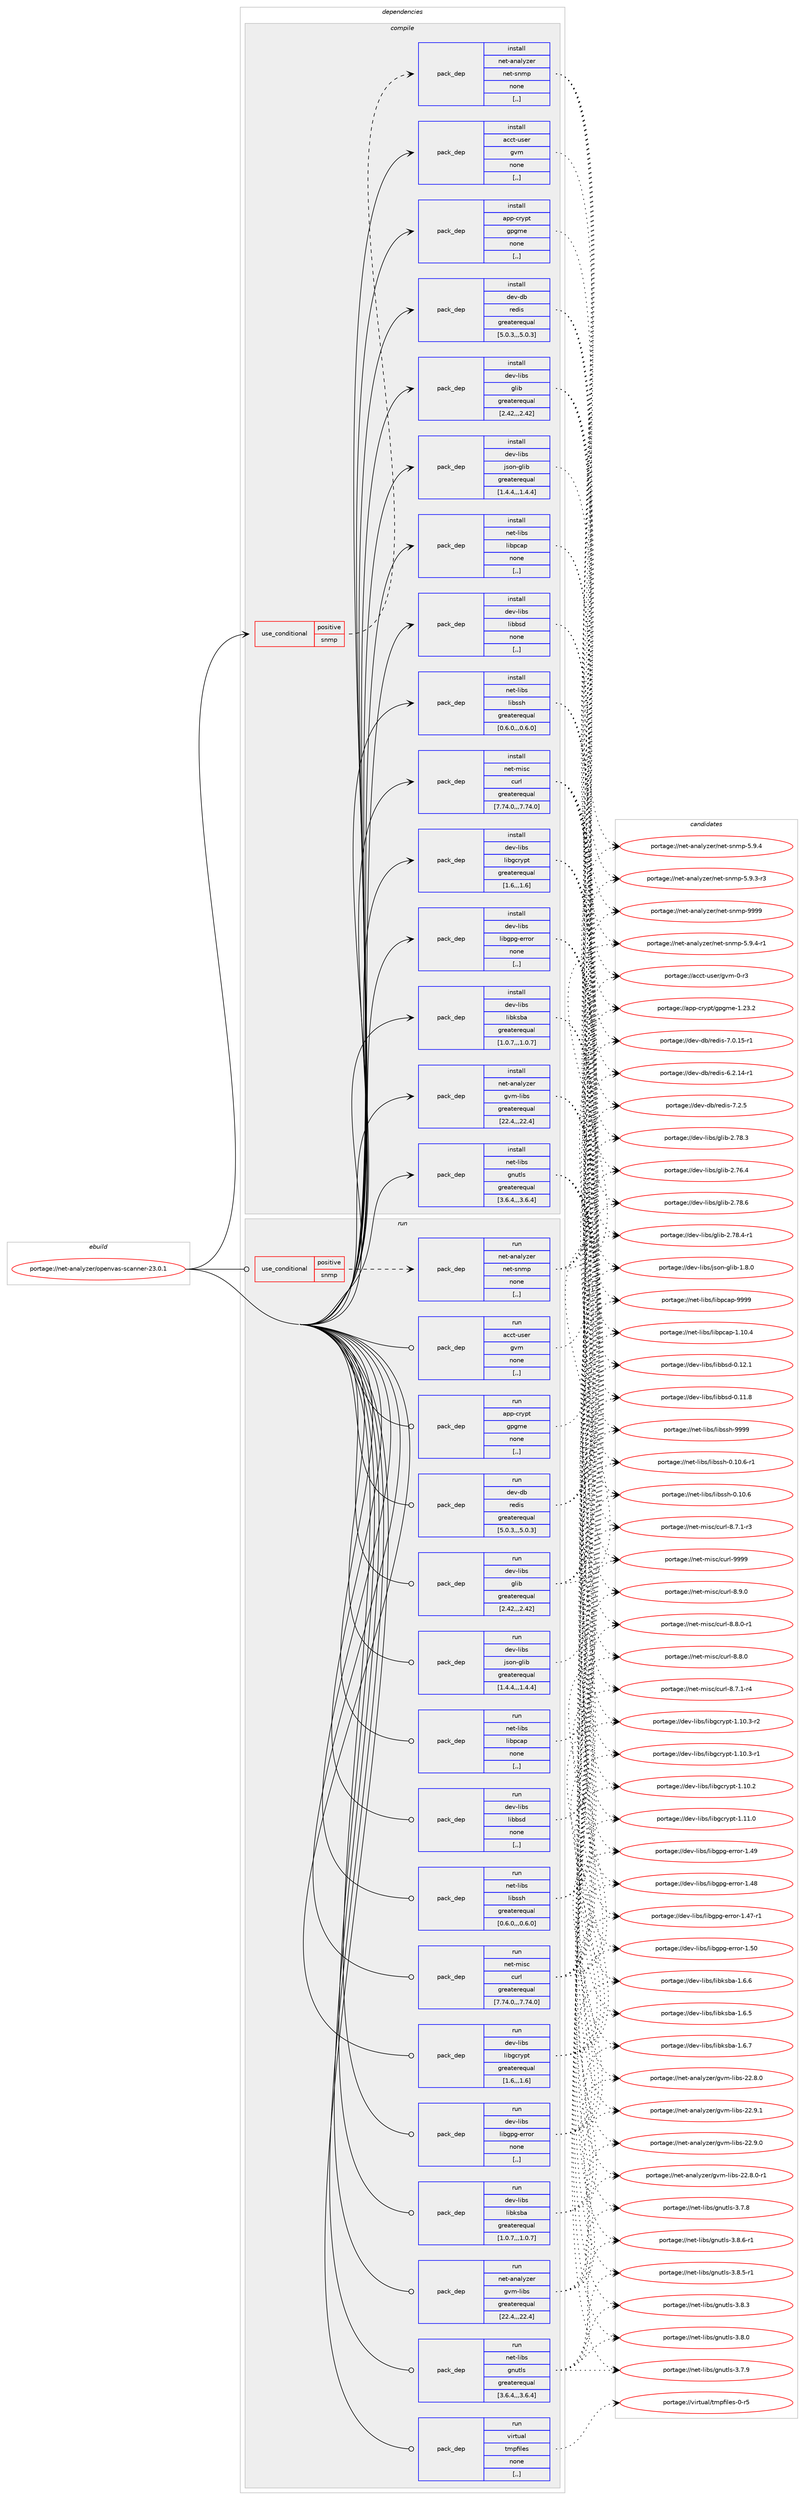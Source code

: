 digraph prolog {

# *************
# Graph options
# *************

newrank=true;
concentrate=true;
compound=true;
graph [rankdir=LR,fontname=Helvetica,fontsize=10,ranksep=1.5];#, ranksep=2.5, nodesep=0.2];
edge  [arrowhead=vee];
node  [fontname=Helvetica,fontsize=10];

# **********
# The ebuild
# **********

subgraph cluster_leftcol {
color=gray;
label=<<i>ebuild</i>>;
id [label="portage://net-analyzer/openvas-scanner-23.0.1", color=red, width=4, href="../net-analyzer/openvas-scanner-23.0.1.svg"];
}

# ****************
# The dependencies
# ****************

subgraph cluster_midcol {
color=gray;
label=<<i>dependencies</i>>;
subgraph cluster_compile {
fillcolor="#eeeeee";
style=filled;
label=<<i>compile</i>>;
subgraph cond87737 {
dependency340417 [label=<<TABLE BORDER="0" CELLBORDER="1" CELLSPACING="0" CELLPADDING="4"><TR><TD ROWSPAN="3" CELLPADDING="10">use_conditional</TD></TR><TR><TD>positive</TD></TR><TR><TD>snmp</TD></TR></TABLE>>, shape=none, color=red];
subgraph pack250091 {
dependency340418 [label=<<TABLE BORDER="0" CELLBORDER="1" CELLSPACING="0" CELLPADDING="4" WIDTH="220"><TR><TD ROWSPAN="6" CELLPADDING="30">pack_dep</TD></TR><TR><TD WIDTH="110">install</TD></TR><TR><TD>net-analyzer</TD></TR><TR><TD>net-snmp</TD></TR><TR><TD>none</TD></TR><TR><TD>[,,]</TD></TR></TABLE>>, shape=none, color=blue];
}
dependency340417:e -> dependency340418:w [weight=20,style="dashed",arrowhead="vee"];
}
id:e -> dependency340417:w [weight=20,style="solid",arrowhead="vee"];
subgraph pack250092 {
dependency340419 [label=<<TABLE BORDER="0" CELLBORDER="1" CELLSPACING="0" CELLPADDING="4" WIDTH="220"><TR><TD ROWSPAN="6" CELLPADDING="30">pack_dep</TD></TR><TR><TD WIDTH="110">install</TD></TR><TR><TD>acct-user</TD></TR><TR><TD>gvm</TD></TR><TR><TD>none</TD></TR><TR><TD>[,,]</TD></TR></TABLE>>, shape=none, color=blue];
}
id:e -> dependency340419:w [weight=20,style="solid",arrowhead="vee"];
subgraph pack250093 {
dependency340420 [label=<<TABLE BORDER="0" CELLBORDER="1" CELLSPACING="0" CELLPADDING="4" WIDTH="220"><TR><TD ROWSPAN="6" CELLPADDING="30">pack_dep</TD></TR><TR><TD WIDTH="110">install</TD></TR><TR><TD>app-crypt</TD></TR><TR><TD>gpgme</TD></TR><TR><TD>none</TD></TR><TR><TD>[,,]</TD></TR></TABLE>>, shape=none, color=blue];
}
id:e -> dependency340420:w [weight=20,style="solid",arrowhead="vee"];
subgraph pack250094 {
dependency340421 [label=<<TABLE BORDER="0" CELLBORDER="1" CELLSPACING="0" CELLPADDING="4" WIDTH="220"><TR><TD ROWSPAN="6" CELLPADDING="30">pack_dep</TD></TR><TR><TD WIDTH="110">install</TD></TR><TR><TD>dev-db</TD></TR><TR><TD>redis</TD></TR><TR><TD>greaterequal</TD></TR><TR><TD>[5.0.3,,,5.0.3]</TD></TR></TABLE>>, shape=none, color=blue];
}
id:e -> dependency340421:w [weight=20,style="solid",arrowhead="vee"];
subgraph pack250095 {
dependency340422 [label=<<TABLE BORDER="0" CELLBORDER="1" CELLSPACING="0" CELLPADDING="4" WIDTH="220"><TR><TD ROWSPAN="6" CELLPADDING="30">pack_dep</TD></TR><TR><TD WIDTH="110">install</TD></TR><TR><TD>dev-libs</TD></TR><TR><TD>glib</TD></TR><TR><TD>greaterequal</TD></TR><TR><TD>[2.42,,,2.42]</TD></TR></TABLE>>, shape=none, color=blue];
}
id:e -> dependency340422:w [weight=20,style="solid",arrowhead="vee"];
subgraph pack250096 {
dependency340423 [label=<<TABLE BORDER="0" CELLBORDER="1" CELLSPACING="0" CELLPADDING="4" WIDTH="220"><TR><TD ROWSPAN="6" CELLPADDING="30">pack_dep</TD></TR><TR><TD WIDTH="110">install</TD></TR><TR><TD>dev-libs</TD></TR><TR><TD>json-glib</TD></TR><TR><TD>greaterequal</TD></TR><TR><TD>[1.4.4,,,1.4.4]</TD></TR></TABLE>>, shape=none, color=blue];
}
id:e -> dependency340423:w [weight=20,style="solid",arrowhead="vee"];
subgraph pack250097 {
dependency340424 [label=<<TABLE BORDER="0" CELLBORDER="1" CELLSPACING="0" CELLPADDING="4" WIDTH="220"><TR><TD ROWSPAN="6" CELLPADDING="30">pack_dep</TD></TR><TR><TD WIDTH="110">install</TD></TR><TR><TD>dev-libs</TD></TR><TR><TD>libbsd</TD></TR><TR><TD>none</TD></TR><TR><TD>[,,]</TD></TR></TABLE>>, shape=none, color=blue];
}
id:e -> dependency340424:w [weight=20,style="solid",arrowhead="vee"];
subgraph pack250098 {
dependency340425 [label=<<TABLE BORDER="0" CELLBORDER="1" CELLSPACING="0" CELLPADDING="4" WIDTH="220"><TR><TD ROWSPAN="6" CELLPADDING="30">pack_dep</TD></TR><TR><TD WIDTH="110">install</TD></TR><TR><TD>dev-libs</TD></TR><TR><TD>libgcrypt</TD></TR><TR><TD>greaterequal</TD></TR><TR><TD>[1.6,,,1.6]</TD></TR></TABLE>>, shape=none, color=blue];
}
id:e -> dependency340425:w [weight=20,style="solid",arrowhead="vee"];
subgraph pack250099 {
dependency340426 [label=<<TABLE BORDER="0" CELLBORDER="1" CELLSPACING="0" CELLPADDING="4" WIDTH="220"><TR><TD ROWSPAN="6" CELLPADDING="30">pack_dep</TD></TR><TR><TD WIDTH="110">install</TD></TR><TR><TD>dev-libs</TD></TR><TR><TD>libgpg-error</TD></TR><TR><TD>none</TD></TR><TR><TD>[,,]</TD></TR></TABLE>>, shape=none, color=blue];
}
id:e -> dependency340426:w [weight=20,style="solid",arrowhead="vee"];
subgraph pack250100 {
dependency340427 [label=<<TABLE BORDER="0" CELLBORDER="1" CELLSPACING="0" CELLPADDING="4" WIDTH="220"><TR><TD ROWSPAN="6" CELLPADDING="30">pack_dep</TD></TR><TR><TD WIDTH="110">install</TD></TR><TR><TD>dev-libs</TD></TR><TR><TD>libksba</TD></TR><TR><TD>greaterequal</TD></TR><TR><TD>[1.0.7,,,1.0.7]</TD></TR></TABLE>>, shape=none, color=blue];
}
id:e -> dependency340427:w [weight=20,style="solid",arrowhead="vee"];
subgraph pack250101 {
dependency340428 [label=<<TABLE BORDER="0" CELLBORDER="1" CELLSPACING="0" CELLPADDING="4" WIDTH="220"><TR><TD ROWSPAN="6" CELLPADDING="30">pack_dep</TD></TR><TR><TD WIDTH="110">install</TD></TR><TR><TD>net-analyzer</TD></TR><TR><TD>gvm-libs</TD></TR><TR><TD>greaterequal</TD></TR><TR><TD>[22.4,,,22.4]</TD></TR></TABLE>>, shape=none, color=blue];
}
id:e -> dependency340428:w [weight=20,style="solid",arrowhead="vee"];
subgraph pack250102 {
dependency340429 [label=<<TABLE BORDER="0" CELLBORDER="1" CELLSPACING="0" CELLPADDING="4" WIDTH="220"><TR><TD ROWSPAN="6" CELLPADDING="30">pack_dep</TD></TR><TR><TD WIDTH="110">install</TD></TR><TR><TD>net-libs</TD></TR><TR><TD>gnutls</TD></TR><TR><TD>greaterequal</TD></TR><TR><TD>[3.6.4,,,3.6.4]</TD></TR></TABLE>>, shape=none, color=blue];
}
id:e -> dependency340429:w [weight=20,style="solid",arrowhead="vee"];
subgraph pack250103 {
dependency340430 [label=<<TABLE BORDER="0" CELLBORDER="1" CELLSPACING="0" CELLPADDING="4" WIDTH="220"><TR><TD ROWSPAN="6" CELLPADDING="30">pack_dep</TD></TR><TR><TD WIDTH="110">install</TD></TR><TR><TD>net-libs</TD></TR><TR><TD>libpcap</TD></TR><TR><TD>none</TD></TR><TR><TD>[,,]</TD></TR></TABLE>>, shape=none, color=blue];
}
id:e -> dependency340430:w [weight=20,style="solid",arrowhead="vee"];
subgraph pack250104 {
dependency340431 [label=<<TABLE BORDER="0" CELLBORDER="1" CELLSPACING="0" CELLPADDING="4" WIDTH="220"><TR><TD ROWSPAN="6" CELLPADDING="30">pack_dep</TD></TR><TR><TD WIDTH="110">install</TD></TR><TR><TD>net-libs</TD></TR><TR><TD>libssh</TD></TR><TR><TD>greaterequal</TD></TR><TR><TD>[0.6.0,,,0.6.0]</TD></TR></TABLE>>, shape=none, color=blue];
}
id:e -> dependency340431:w [weight=20,style="solid",arrowhead="vee"];
subgraph pack250105 {
dependency340432 [label=<<TABLE BORDER="0" CELLBORDER="1" CELLSPACING="0" CELLPADDING="4" WIDTH="220"><TR><TD ROWSPAN="6" CELLPADDING="30">pack_dep</TD></TR><TR><TD WIDTH="110">install</TD></TR><TR><TD>net-misc</TD></TR><TR><TD>curl</TD></TR><TR><TD>greaterequal</TD></TR><TR><TD>[7.74.0,,,7.74.0]</TD></TR></TABLE>>, shape=none, color=blue];
}
id:e -> dependency340432:w [weight=20,style="solid",arrowhead="vee"];
}
subgraph cluster_compileandrun {
fillcolor="#eeeeee";
style=filled;
label=<<i>compile and run</i>>;
}
subgraph cluster_run {
fillcolor="#eeeeee";
style=filled;
label=<<i>run</i>>;
subgraph cond87738 {
dependency340433 [label=<<TABLE BORDER="0" CELLBORDER="1" CELLSPACING="0" CELLPADDING="4"><TR><TD ROWSPAN="3" CELLPADDING="10">use_conditional</TD></TR><TR><TD>positive</TD></TR><TR><TD>snmp</TD></TR></TABLE>>, shape=none, color=red];
subgraph pack250106 {
dependency340434 [label=<<TABLE BORDER="0" CELLBORDER="1" CELLSPACING="0" CELLPADDING="4" WIDTH="220"><TR><TD ROWSPAN="6" CELLPADDING="30">pack_dep</TD></TR><TR><TD WIDTH="110">run</TD></TR><TR><TD>net-analyzer</TD></TR><TR><TD>net-snmp</TD></TR><TR><TD>none</TD></TR><TR><TD>[,,]</TD></TR></TABLE>>, shape=none, color=blue];
}
dependency340433:e -> dependency340434:w [weight=20,style="dashed",arrowhead="vee"];
}
id:e -> dependency340433:w [weight=20,style="solid",arrowhead="odot"];
subgraph pack250107 {
dependency340435 [label=<<TABLE BORDER="0" CELLBORDER="1" CELLSPACING="0" CELLPADDING="4" WIDTH="220"><TR><TD ROWSPAN="6" CELLPADDING="30">pack_dep</TD></TR><TR><TD WIDTH="110">run</TD></TR><TR><TD>acct-user</TD></TR><TR><TD>gvm</TD></TR><TR><TD>none</TD></TR><TR><TD>[,,]</TD></TR></TABLE>>, shape=none, color=blue];
}
id:e -> dependency340435:w [weight=20,style="solid",arrowhead="odot"];
subgraph pack250108 {
dependency340436 [label=<<TABLE BORDER="0" CELLBORDER="1" CELLSPACING="0" CELLPADDING="4" WIDTH="220"><TR><TD ROWSPAN="6" CELLPADDING="30">pack_dep</TD></TR><TR><TD WIDTH="110">run</TD></TR><TR><TD>app-crypt</TD></TR><TR><TD>gpgme</TD></TR><TR><TD>none</TD></TR><TR><TD>[,,]</TD></TR></TABLE>>, shape=none, color=blue];
}
id:e -> dependency340436:w [weight=20,style="solid",arrowhead="odot"];
subgraph pack250109 {
dependency340437 [label=<<TABLE BORDER="0" CELLBORDER="1" CELLSPACING="0" CELLPADDING="4" WIDTH="220"><TR><TD ROWSPAN="6" CELLPADDING="30">pack_dep</TD></TR><TR><TD WIDTH="110">run</TD></TR><TR><TD>dev-db</TD></TR><TR><TD>redis</TD></TR><TR><TD>greaterequal</TD></TR><TR><TD>[5.0.3,,,5.0.3]</TD></TR></TABLE>>, shape=none, color=blue];
}
id:e -> dependency340437:w [weight=20,style="solid",arrowhead="odot"];
subgraph pack250110 {
dependency340438 [label=<<TABLE BORDER="0" CELLBORDER="1" CELLSPACING="0" CELLPADDING="4" WIDTH="220"><TR><TD ROWSPAN="6" CELLPADDING="30">pack_dep</TD></TR><TR><TD WIDTH="110">run</TD></TR><TR><TD>dev-libs</TD></TR><TR><TD>glib</TD></TR><TR><TD>greaterequal</TD></TR><TR><TD>[2.42,,,2.42]</TD></TR></TABLE>>, shape=none, color=blue];
}
id:e -> dependency340438:w [weight=20,style="solid",arrowhead="odot"];
subgraph pack250111 {
dependency340439 [label=<<TABLE BORDER="0" CELLBORDER="1" CELLSPACING="0" CELLPADDING="4" WIDTH="220"><TR><TD ROWSPAN="6" CELLPADDING="30">pack_dep</TD></TR><TR><TD WIDTH="110">run</TD></TR><TR><TD>dev-libs</TD></TR><TR><TD>json-glib</TD></TR><TR><TD>greaterequal</TD></TR><TR><TD>[1.4.4,,,1.4.4]</TD></TR></TABLE>>, shape=none, color=blue];
}
id:e -> dependency340439:w [weight=20,style="solid",arrowhead="odot"];
subgraph pack250112 {
dependency340440 [label=<<TABLE BORDER="0" CELLBORDER="1" CELLSPACING="0" CELLPADDING="4" WIDTH="220"><TR><TD ROWSPAN="6" CELLPADDING="30">pack_dep</TD></TR><TR><TD WIDTH="110">run</TD></TR><TR><TD>dev-libs</TD></TR><TR><TD>libbsd</TD></TR><TR><TD>none</TD></TR><TR><TD>[,,]</TD></TR></TABLE>>, shape=none, color=blue];
}
id:e -> dependency340440:w [weight=20,style="solid",arrowhead="odot"];
subgraph pack250113 {
dependency340441 [label=<<TABLE BORDER="0" CELLBORDER="1" CELLSPACING="0" CELLPADDING="4" WIDTH="220"><TR><TD ROWSPAN="6" CELLPADDING="30">pack_dep</TD></TR><TR><TD WIDTH="110">run</TD></TR><TR><TD>dev-libs</TD></TR><TR><TD>libgcrypt</TD></TR><TR><TD>greaterequal</TD></TR><TR><TD>[1.6,,,1.6]</TD></TR></TABLE>>, shape=none, color=blue];
}
id:e -> dependency340441:w [weight=20,style="solid",arrowhead="odot"];
subgraph pack250114 {
dependency340442 [label=<<TABLE BORDER="0" CELLBORDER="1" CELLSPACING="0" CELLPADDING="4" WIDTH="220"><TR><TD ROWSPAN="6" CELLPADDING="30">pack_dep</TD></TR><TR><TD WIDTH="110">run</TD></TR><TR><TD>dev-libs</TD></TR><TR><TD>libgpg-error</TD></TR><TR><TD>none</TD></TR><TR><TD>[,,]</TD></TR></TABLE>>, shape=none, color=blue];
}
id:e -> dependency340442:w [weight=20,style="solid",arrowhead="odot"];
subgraph pack250115 {
dependency340443 [label=<<TABLE BORDER="0" CELLBORDER="1" CELLSPACING="0" CELLPADDING="4" WIDTH="220"><TR><TD ROWSPAN="6" CELLPADDING="30">pack_dep</TD></TR><TR><TD WIDTH="110">run</TD></TR><TR><TD>dev-libs</TD></TR><TR><TD>libksba</TD></TR><TR><TD>greaterequal</TD></TR><TR><TD>[1.0.7,,,1.0.7]</TD></TR></TABLE>>, shape=none, color=blue];
}
id:e -> dependency340443:w [weight=20,style="solid",arrowhead="odot"];
subgraph pack250116 {
dependency340444 [label=<<TABLE BORDER="0" CELLBORDER="1" CELLSPACING="0" CELLPADDING="4" WIDTH="220"><TR><TD ROWSPAN="6" CELLPADDING="30">pack_dep</TD></TR><TR><TD WIDTH="110">run</TD></TR><TR><TD>net-analyzer</TD></TR><TR><TD>gvm-libs</TD></TR><TR><TD>greaterequal</TD></TR><TR><TD>[22.4,,,22.4]</TD></TR></TABLE>>, shape=none, color=blue];
}
id:e -> dependency340444:w [weight=20,style="solid",arrowhead="odot"];
subgraph pack250117 {
dependency340445 [label=<<TABLE BORDER="0" CELLBORDER="1" CELLSPACING="0" CELLPADDING="4" WIDTH="220"><TR><TD ROWSPAN="6" CELLPADDING="30">pack_dep</TD></TR><TR><TD WIDTH="110">run</TD></TR><TR><TD>net-libs</TD></TR><TR><TD>gnutls</TD></TR><TR><TD>greaterequal</TD></TR><TR><TD>[3.6.4,,,3.6.4]</TD></TR></TABLE>>, shape=none, color=blue];
}
id:e -> dependency340445:w [weight=20,style="solid",arrowhead="odot"];
subgraph pack250118 {
dependency340446 [label=<<TABLE BORDER="0" CELLBORDER="1" CELLSPACING="0" CELLPADDING="4" WIDTH="220"><TR><TD ROWSPAN="6" CELLPADDING="30">pack_dep</TD></TR><TR><TD WIDTH="110">run</TD></TR><TR><TD>net-libs</TD></TR><TR><TD>libpcap</TD></TR><TR><TD>none</TD></TR><TR><TD>[,,]</TD></TR></TABLE>>, shape=none, color=blue];
}
id:e -> dependency340446:w [weight=20,style="solid",arrowhead="odot"];
subgraph pack250119 {
dependency340447 [label=<<TABLE BORDER="0" CELLBORDER="1" CELLSPACING="0" CELLPADDING="4" WIDTH="220"><TR><TD ROWSPAN="6" CELLPADDING="30">pack_dep</TD></TR><TR><TD WIDTH="110">run</TD></TR><TR><TD>net-libs</TD></TR><TR><TD>libssh</TD></TR><TR><TD>greaterequal</TD></TR><TR><TD>[0.6.0,,,0.6.0]</TD></TR></TABLE>>, shape=none, color=blue];
}
id:e -> dependency340447:w [weight=20,style="solid",arrowhead="odot"];
subgraph pack250120 {
dependency340448 [label=<<TABLE BORDER="0" CELLBORDER="1" CELLSPACING="0" CELLPADDING="4" WIDTH="220"><TR><TD ROWSPAN="6" CELLPADDING="30">pack_dep</TD></TR><TR><TD WIDTH="110">run</TD></TR><TR><TD>net-misc</TD></TR><TR><TD>curl</TD></TR><TR><TD>greaterequal</TD></TR><TR><TD>[7.74.0,,,7.74.0]</TD></TR></TABLE>>, shape=none, color=blue];
}
id:e -> dependency340448:w [weight=20,style="solid",arrowhead="odot"];
subgraph pack250121 {
dependency340449 [label=<<TABLE BORDER="0" CELLBORDER="1" CELLSPACING="0" CELLPADDING="4" WIDTH="220"><TR><TD ROWSPAN="6" CELLPADDING="30">pack_dep</TD></TR><TR><TD WIDTH="110">run</TD></TR><TR><TD>virtual</TD></TR><TR><TD>tmpfiles</TD></TR><TR><TD>none</TD></TR><TR><TD>[,,]</TD></TR></TABLE>>, shape=none, color=blue];
}
id:e -> dependency340449:w [weight=20,style="solid",arrowhead="odot"];
}
}

# **************
# The candidates
# **************

subgraph cluster_choices {
rank=same;
color=gray;
label=<<i>candidates</i>>;

subgraph choice250091 {
color=black;
nodesep=1;
choice11010111645971109710812112210111447110101116451151101091124557575757 [label="portage://net-analyzer/net-snmp-9999", color=red, width=4,href="../net-analyzer/net-snmp-9999.svg"];
choice11010111645971109710812112210111447110101116451151101091124553465746524511449 [label="portage://net-analyzer/net-snmp-5.9.4-r1", color=red, width=4,href="../net-analyzer/net-snmp-5.9.4-r1.svg"];
choice1101011164597110971081211221011144711010111645115110109112455346574652 [label="portage://net-analyzer/net-snmp-5.9.4", color=red, width=4,href="../net-analyzer/net-snmp-5.9.4.svg"];
choice11010111645971109710812112210111447110101116451151101091124553465746514511451 [label="portage://net-analyzer/net-snmp-5.9.3-r3", color=red, width=4,href="../net-analyzer/net-snmp-5.9.3-r3.svg"];
dependency340418:e -> choice11010111645971109710812112210111447110101116451151101091124557575757:w [style=dotted,weight="100"];
dependency340418:e -> choice11010111645971109710812112210111447110101116451151101091124553465746524511449:w [style=dotted,weight="100"];
dependency340418:e -> choice1101011164597110971081211221011144711010111645115110109112455346574652:w [style=dotted,weight="100"];
dependency340418:e -> choice11010111645971109710812112210111447110101116451151101091124553465746514511451:w [style=dotted,weight="100"];
}
subgraph choice250092 {
color=black;
nodesep=1;
choice979999116451171151011144710311810945484511451 [label="portage://acct-user/gvm-0-r3", color=red, width=4,href="../acct-user/gvm-0-r3.svg"];
dependency340419:e -> choice979999116451171151011144710311810945484511451:w [style=dotted,weight="100"];
}
subgraph choice250093 {
color=black;
nodesep=1;
choice9711211245991141211121164710311210310910145494650514650 [label="portage://app-crypt/gpgme-1.23.2", color=red, width=4,href="../app-crypt/gpgme-1.23.2.svg"];
dependency340420:e -> choice9711211245991141211121164710311210310910145494650514650:w [style=dotted,weight="100"];
}
subgraph choice250094 {
color=black;
nodesep=1;
choice100101118451009847114101100105115455546504653 [label="portage://dev-db/redis-7.2.5", color=red, width=4,href="../dev-db/redis-7.2.5.svg"];
choice100101118451009847114101100105115455546484649534511449 [label="portage://dev-db/redis-7.0.15-r1", color=red, width=4,href="../dev-db/redis-7.0.15-r1.svg"];
choice100101118451009847114101100105115455446504649524511449 [label="portage://dev-db/redis-6.2.14-r1", color=red, width=4,href="../dev-db/redis-6.2.14-r1.svg"];
dependency340421:e -> choice100101118451009847114101100105115455546504653:w [style=dotted,weight="100"];
dependency340421:e -> choice100101118451009847114101100105115455546484649534511449:w [style=dotted,weight="100"];
dependency340421:e -> choice100101118451009847114101100105115455446504649524511449:w [style=dotted,weight="100"];
}
subgraph choice250095 {
color=black;
nodesep=1;
choice1001011184510810598115471031081059845504655564654 [label="portage://dev-libs/glib-2.78.6", color=red, width=4,href="../dev-libs/glib-2.78.6.svg"];
choice10010111845108105981154710310810598455046555646524511449 [label="portage://dev-libs/glib-2.78.4-r1", color=red, width=4,href="../dev-libs/glib-2.78.4-r1.svg"];
choice1001011184510810598115471031081059845504655564651 [label="portage://dev-libs/glib-2.78.3", color=red, width=4,href="../dev-libs/glib-2.78.3.svg"];
choice1001011184510810598115471031081059845504655544652 [label="portage://dev-libs/glib-2.76.4", color=red, width=4,href="../dev-libs/glib-2.76.4.svg"];
dependency340422:e -> choice1001011184510810598115471031081059845504655564654:w [style=dotted,weight="100"];
dependency340422:e -> choice10010111845108105981154710310810598455046555646524511449:w [style=dotted,weight="100"];
dependency340422:e -> choice1001011184510810598115471031081059845504655564651:w [style=dotted,weight="100"];
dependency340422:e -> choice1001011184510810598115471031081059845504655544652:w [style=dotted,weight="100"];
}
subgraph choice250096 {
color=black;
nodesep=1;
choice1001011184510810598115471061151111104510310810598454946564648 [label="portage://dev-libs/json-glib-1.8.0", color=red, width=4,href="../dev-libs/json-glib-1.8.0.svg"];
dependency340423:e -> choice1001011184510810598115471061151111104510310810598454946564648:w [style=dotted,weight="100"];
}
subgraph choice250097 {
color=black;
nodesep=1;
choice100101118451081059811547108105989811510045484649504649 [label="portage://dev-libs/libbsd-0.12.1", color=red, width=4,href="../dev-libs/libbsd-0.12.1.svg"];
choice100101118451081059811547108105989811510045484649494656 [label="portage://dev-libs/libbsd-0.11.8", color=red, width=4,href="../dev-libs/libbsd-0.11.8.svg"];
dependency340424:e -> choice100101118451081059811547108105989811510045484649504649:w [style=dotted,weight="100"];
dependency340424:e -> choice100101118451081059811547108105989811510045484649494656:w [style=dotted,weight="100"];
}
subgraph choice250098 {
color=black;
nodesep=1;
choice100101118451081059811547108105981039911412111211645494649494648 [label="portage://dev-libs/libgcrypt-1.11.0", color=red, width=4,href="../dev-libs/libgcrypt-1.11.0.svg"];
choice1001011184510810598115471081059810399114121112116454946494846514511450 [label="portage://dev-libs/libgcrypt-1.10.3-r2", color=red, width=4,href="../dev-libs/libgcrypt-1.10.3-r2.svg"];
choice1001011184510810598115471081059810399114121112116454946494846514511449 [label="portage://dev-libs/libgcrypt-1.10.3-r1", color=red, width=4,href="../dev-libs/libgcrypt-1.10.3-r1.svg"];
choice100101118451081059811547108105981039911412111211645494649484650 [label="portage://dev-libs/libgcrypt-1.10.2", color=red, width=4,href="../dev-libs/libgcrypt-1.10.2.svg"];
dependency340425:e -> choice100101118451081059811547108105981039911412111211645494649494648:w [style=dotted,weight="100"];
dependency340425:e -> choice1001011184510810598115471081059810399114121112116454946494846514511450:w [style=dotted,weight="100"];
dependency340425:e -> choice1001011184510810598115471081059810399114121112116454946494846514511449:w [style=dotted,weight="100"];
dependency340425:e -> choice100101118451081059811547108105981039911412111211645494649484650:w [style=dotted,weight="100"];
}
subgraph choice250099 {
color=black;
nodesep=1;
choice10010111845108105981154710810598103112103451011141141111144549465348 [label="portage://dev-libs/libgpg-error-1.50", color=red, width=4,href="../dev-libs/libgpg-error-1.50.svg"];
choice10010111845108105981154710810598103112103451011141141111144549465257 [label="portage://dev-libs/libgpg-error-1.49", color=red, width=4,href="../dev-libs/libgpg-error-1.49.svg"];
choice10010111845108105981154710810598103112103451011141141111144549465256 [label="portage://dev-libs/libgpg-error-1.48", color=red, width=4,href="../dev-libs/libgpg-error-1.48.svg"];
choice100101118451081059811547108105981031121034510111411411111445494652554511449 [label="portage://dev-libs/libgpg-error-1.47-r1", color=red, width=4,href="../dev-libs/libgpg-error-1.47-r1.svg"];
dependency340426:e -> choice10010111845108105981154710810598103112103451011141141111144549465348:w [style=dotted,weight="100"];
dependency340426:e -> choice10010111845108105981154710810598103112103451011141141111144549465257:w [style=dotted,weight="100"];
dependency340426:e -> choice10010111845108105981154710810598103112103451011141141111144549465256:w [style=dotted,weight="100"];
dependency340426:e -> choice100101118451081059811547108105981031121034510111411411111445494652554511449:w [style=dotted,weight="100"];
}
subgraph choice250100 {
color=black;
nodesep=1;
choice100101118451081059811547108105981071159897454946544655 [label="portage://dev-libs/libksba-1.6.7", color=red, width=4,href="../dev-libs/libksba-1.6.7.svg"];
choice100101118451081059811547108105981071159897454946544654 [label="portage://dev-libs/libksba-1.6.6", color=red, width=4,href="../dev-libs/libksba-1.6.6.svg"];
choice100101118451081059811547108105981071159897454946544653 [label="portage://dev-libs/libksba-1.6.5", color=red, width=4,href="../dev-libs/libksba-1.6.5.svg"];
dependency340427:e -> choice100101118451081059811547108105981071159897454946544655:w [style=dotted,weight="100"];
dependency340427:e -> choice100101118451081059811547108105981071159897454946544654:w [style=dotted,weight="100"];
dependency340427:e -> choice100101118451081059811547108105981071159897454946544653:w [style=dotted,weight="100"];
}
subgraph choice250101 {
color=black;
nodesep=1;
choice11010111645971109710812112210111447103118109451081059811545505046574649 [label="portage://net-analyzer/gvm-libs-22.9.1", color=red, width=4,href="../net-analyzer/gvm-libs-22.9.1.svg"];
choice11010111645971109710812112210111447103118109451081059811545505046574648 [label="portage://net-analyzer/gvm-libs-22.9.0", color=red, width=4,href="../net-analyzer/gvm-libs-22.9.0.svg"];
choice110101116459711097108121122101114471031181094510810598115455050465646484511449 [label="portage://net-analyzer/gvm-libs-22.8.0-r1", color=red, width=4,href="../net-analyzer/gvm-libs-22.8.0-r1.svg"];
choice11010111645971109710812112210111447103118109451081059811545505046564648 [label="portage://net-analyzer/gvm-libs-22.8.0", color=red, width=4,href="../net-analyzer/gvm-libs-22.8.0.svg"];
dependency340428:e -> choice11010111645971109710812112210111447103118109451081059811545505046574649:w [style=dotted,weight="100"];
dependency340428:e -> choice11010111645971109710812112210111447103118109451081059811545505046574648:w [style=dotted,weight="100"];
dependency340428:e -> choice110101116459711097108121122101114471031181094510810598115455050465646484511449:w [style=dotted,weight="100"];
dependency340428:e -> choice11010111645971109710812112210111447103118109451081059811545505046564648:w [style=dotted,weight="100"];
}
subgraph choice250102 {
color=black;
nodesep=1;
choice1101011164510810598115471031101171161081154551465646544511449 [label="portage://net-libs/gnutls-3.8.6-r1", color=red, width=4,href="../net-libs/gnutls-3.8.6-r1.svg"];
choice1101011164510810598115471031101171161081154551465646534511449 [label="portage://net-libs/gnutls-3.8.5-r1", color=red, width=4,href="../net-libs/gnutls-3.8.5-r1.svg"];
choice110101116451081059811547103110117116108115455146564651 [label="portage://net-libs/gnutls-3.8.3", color=red, width=4,href="../net-libs/gnutls-3.8.3.svg"];
choice110101116451081059811547103110117116108115455146564648 [label="portage://net-libs/gnutls-3.8.0", color=red, width=4,href="../net-libs/gnutls-3.8.0.svg"];
choice110101116451081059811547103110117116108115455146554657 [label="portage://net-libs/gnutls-3.7.9", color=red, width=4,href="../net-libs/gnutls-3.7.9.svg"];
choice110101116451081059811547103110117116108115455146554656 [label="portage://net-libs/gnutls-3.7.8", color=red, width=4,href="../net-libs/gnutls-3.7.8.svg"];
dependency340429:e -> choice1101011164510810598115471031101171161081154551465646544511449:w [style=dotted,weight="100"];
dependency340429:e -> choice1101011164510810598115471031101171161081154551465646534511449:w [style=dotted,weight="100"];
dependency340429:e -> choice110101116451081059811547103110117116108115455146564651:w [style=dotted,weight="100"];
dependency340429:e -> choice110101116451081059811547103110117116108115455146564648:w [style=dotted,weight="100"];
dependency340429:e -> choice110101116451081059811547103110117116108115455146554657:w [style=dotted,weight="100"];
dependency340429:e -> choice110101116451081059811547103110117116108115455146554656:w [style=dotted,weight="100"];
}
subgraph choice250103 {
color=black;
nodesep=1;
choice1101011164510810598115471081059811299971124557575757 [label="portage://net-libs/libpcap-9999", color=red, width=4,href="../net-libs/libpcap-9999.svg"];
choice11010111645108105981154710810598112999711245494649484652 [label="portage://net-libs/libpcap-1.10.4", color=red, width=4,href="../net-libs/libpcap-1.10.4.svg"];
dependency340430:e -> choice1101011164510810598115471081059811299971124557575757:w [style=dotted,weight="100"];
dependency340430:e -> choice11010111645108105981154710810598112999711245494649484652:w [style=dotted,weight="100"];
}
subgraph choice250104 {
color=black;
nodesep=1;
choice110101116451081059811547108105981151151044557575757 [label="portage://net-libs/libssh-9999", color=red, width=4,href="../net-libs/libssh-9999.svg"];
choice11010111645108105981154710810598115115104454846494846544511449 [label="portage://net-libs/libssh-0.10.6-r1", color=red, width=4,href="../net-libs/libssh-0.10.6-r1.svg"];
choice1101011164510810598115471081059811511510445484649484654 [label="portage://net-libs/libssh-0.10.6", color=red, width=4,href="../net-libs/libssh-0.10.6.svg"];
dependency340431:e -> choice110101116451081059811547108105981151151044557575757:w [style=dotted,weight="100"];
dependency340431:e -> choice11010111645108105981154710810598115115104454846494846544511449:w [style=dotted,weight="100"];
dependency340431:e -> choice1101011164510810598115471081059811511510445484649484654:w [style=dotted,weight="100"];
}
subgraph choice250105 {
color=black;
nodesep=1;
choice110101116451091051159947991171141084557575757 [label="portage://net-misc/curl-9999", color=red, width=4,href="../net-misc/curl-9999.svg"];
choice11010111645109105115994799117114108455646574648 [label="portage://net-misc/curl-8.9.0", color=red, width=4,href="../net-misc/curl-8.9.0.svg"];
choice110101116451091051159947991171141084556465646484511449 [label="portage://net-misc/curl-8.8.0-r1", color=red, width=4,href="../net-misc/curl-8.8.0-r1.svg"];
choice11010111645109105115994799117114108455646564648 [label="portage://net-misc/curl-8.8.0", color=red, width=4,href="../net-misc/curl-8.8.0.svg"];
choice110101116451091051159947991171141084556465546494511452 [label="portage://net-misc/curl-8.7.1-r4", color=red, width=4,href="../net-misc/curl-8.7.1-r4.svg"];
choice110101116451091051159947991171141084556465546494511451 [label="portage://net-misc/curl-8.7.1-r3", color=red, width=4,href="../net-misc/curl-8.7.1-r3.svg"];
dependency340432:e -> choice110101116451091051159947991171141084557575757:w [style=dotted,weight="100"];
dependency340432:e -> choice11010111645109105115994799117114108455646574648:w [style=dotted,weight="100"];
dependency340432:e -> choice110101116451091051159947991171141084556465646484511449:w [style=dotted,weight="100"];
dependency340432:e -> choice11010111645109105115994799117114108455646564648:w [style=dotted,weight="100"];
dependency340432:e -> choice110101116451091051159947991171141084556465546494511452:w [style=dotted,weight="100"];
dependency340432:e -> choice110101116451091051159947991171141084556465546494511451:w [style=dotted,weight="100"];
}
subgraph choice250106 {
color=black;
nodesep=1;
choice11010111645971109710812112210111447110101116451151101091124557575757 [label="portage://net-analyzer/net-snmp-9999", color=red, width=4,href="../net-analyzer/net-snmp-9999.svg"];
choice11010111645971109710812112210111447110101116451151101091124553465746524511449 [label="portage://net-analyzer/net-snmp-5.9.4-r1", color=red, width=4,href="../net-analyzer/net-snmp-5.9.4-r1.svg"];
choice1101011164597110971081211221011144711010111645115110109112455346574652 [label="portage://net-analyzer/net-snmp-5.9.4", color=red, width=4,href="../net-analyzer/net-snmp-5.9.4.svg"];
choice11010111645971109710812112210111447110101116451151101091124553465746514511451 [label="portage://net-analyzer/net-snmp-5.9.3-r3", color=red, width=4,href="../net-analyzer/net-snmp-5.9.3-r3.svg"];
dependency340434:e -> choice11010111645971109710812112210111447110101116451151101091124557575757:w [style=dotted,weight="100"];
dependency340434:e -> choice11010111645971109710812112210111447110101116451151101091124553465746524511449:w [style=dotted,weight="100"];
dependency340434:e -> choice1101011164597110971081211221011144711010111645115110109112455346574652:w [style=dotted,weight="100"];
dependency340434:e -> choice11010111645971109710812112210111447110101116451151101091124553465746514511451:w [style=dotted,weight="100"];
}
subgraph choice250107 {
color=black;
nodesep=1;
choice979999116451171151011144710311810945484511451 [label="portage://acct-user/gvm-0-r3", color=red, width=4,href="../acct-user/gvm-0-r3.svg"];
dependency340435:e -> choice979999116451171151011144710311810945484511451:w [style=dotted,weight="100"];
}
subgraph choice250108 {
color=black;
nodesep=1;
choice9711211245991141211121164710311210310910145494650514650 [label="portage://app-crypt/gpgme-1.23.2", color=red, width=4,href="../app-crypt/gpgme-1.23.2.svg"];
dependency340436:e -> choice9711211245991141211121164710311210310910145494650514650:w [style=dotted,weight="100"];
}
subgraph choice250109 {
color=black;
nodesep=1;
choice100101118451009847114101100105115455546504653 [label="portage://dev-db/redis-7.2.5", color=red, width=4,href="../dev-db/redis-7.2.5.svg"];
choice100101118451009847114101100105115455546484649534511449 [label="portage://dev-db/redis-7.0.15-r1", color=red, width=4,href="../dev-db/redis-7.0.15-r1.svg"];
choice100101118451009847114101100105115455446504649524511449 [label="portage://dev-db/redis-6.2.14-r1", color=red, width=4,href="../dev-db/redis-6.2.14-r1.svg"];
dependency340437:e -> choice100101118451009847114101100105115455546504653:w [style=dotted,weight="100"];
dependency340437:e -> choice100101118451009847114101100105115455546484649534511449:w [style=dotted,weight="100"];
dependency340437:e -> choice100101118451009847114101100105115455446504649524511449:w [style=dotted,weight="100"];
}
subgraph choice250110 {
color=black;
nodesep=1;
choice1001011184510810598115471031081059845504655564654 [label="portage://dev-libs/glib-2.78.6", color=red, width=4,href="../dev-libs/glib-2.78.6.svg"];
choice10010111845108105981154710310810598455046555646524511449 [label="portage://dev-libs/glib-2.78.4-r1", color=red, width=4,href="../dev-libs/glib-2.78.4-r1.svg"];
choice1001011184510810598115471031081059845504655564651 [label="portage://dev-libs/glib-2.78.3", color=red, width=4,href="../dev-libs/glib-2.78.3.svg"];
choice1001011184510810598115471031081059845504655544652 [label="portage://dev-libs/glib-2.76.4", color=red, width=4,href="../dev-libs/glib-2.76.4.svg"];
dependency340438:e -> choice1001011184510810598115471031081059845504655564654:w [style=dotted,weight="100"];
dependency340438:e -> choice10010111845108105981154710310810598455046555646524511449:w [style=dotted,weight="100"];
dependency340438:e -> choice1001011184510810598115471031081059845504655564651:w [style=dotted,weight="100"];
dependency340438:e -> choice1001011184510810598115471031081059845504655544652:w [style=dotted,weight="100"];
}
subgraph choice250111 {
color=black;
nodesep=1;
choice1001011184510810598115471061151111104510310810598454946564648 [label="portage://dev-libs/json-glib-1.8.0", color=red, width=4,href="../dev-libs/json-glib-1.8.0.svg"];
dependency340439:e -> choice1001011184510810598115471061151111104510310810598454946564648:w [style=dotted,weight="100"];
}
subgraph choice250112 {
color=black;
nodesep=1;
choice100101118451081059811547108105989811510045484649504649 [label="portage://dev-libs/libbsd-0.12.1", color=red, width=4,href="../dev-libs/libbsd-0.12.1.svg"];
choice100101118451081059811547108105989811510045484649494656 [label="portage://dev-libs/libbsd-0.11.8", color=red, width=4,href="../dev-libs/libbsd-0.11.8.svg"];
dependency340440:e -> choice100101118451081059811547108105989811510045484649504649:w [style=dotted,weight="100"];
dependency340440:e -> choice100101118451081059811547108105989811510045484649494656:w [style=dotted,weight="100"];
}
subgraph choice250113 {
color=black;
nodesep=1;
choice100101118451081059811547108105981039911412111211645494649494648 [label="portage://dev-libs/libgcrypt-1.11.0", color=red, width=4,href="../dev-libs/libgcrypt-1.11.0.svg"];
choice1001011184510810598115471081059810399114121112116454946494846514511450 [label="portage://dev-libs/libgcrypt-1.10.3-r2", color=red, width=4,href="../dev-libs/libgcrypt-1.10.3-r2.svg"];
choice1001011184510810598115471081059810399114121112116454946494846514511449 [label="portage://dev-libs/libgcrypt-1.10.3-r1", color=red, width=4,href="../dev-libs/libgcrypt-1.10.3-r1.svg"];
choice100101118451081059811547108105981039911412111211645494649484650 [label="portage://dev-libs/libgcrypt-1.10.2", color=red, width=4,href="../dev-libs/libgcrypt-1.10.2.svg"];
dependency340441:e -> choice100101118451081059811547108105981039911412111211645494649494648:w [style=dotted,weight="100"];
dependency340441:e -> choice1001011184510810598115471081059810399114121112116454946494846514511450:w [style=dotted,weight="100"];
dependency340441:e -> choice1001011184510810598115471081059810399114121112116454946494846514511449:w [style=dotted,weight="100"];
dependency340441:e -> choice100101118451081059811547108105981039911412111211645494649484650:w [style=dotted,weight="100"];
}
subgraph choice250114 {
color=black;
nodesep=1;
choice10010111845108105981154710810598103112103451011141141111144549465348 [label="portage://dev-libs/libgpg-error-1.50", color=red, width=4,href="../dev-libs/libgpg-error-1.50.svg"];
choice10010111845108105981154710810598103112103451011141141111144549465257 [label="portage://dev-libs/libgpg-error-1.49", color=red, width=4,href="../dev-libs/libgpg-error-1.49.svg"];
choice10010111845108105981154710810598103112103451011141141111144549465256 [label="portage://dev-libs/libgpg-error-1.48", color=red, width=4,href="../dev-libs/libgpg-error-1.48.svg"];
choice100101118451081059811547108105981031121034510111411411111445494652554511449 [label="portage://dev-libs/libgpg-error-1.47-r1", color=red, width=4,href="../dev-libs/libgpg-error-1.47-r1.svg"];
dependency340442:e -> choice10010111845108105981154710810598103112103451011141141111144549465348:w [style=dotted,weight="100"];
dependency340442:e -> choice10010111845108105981154710810598103112103451011141141111144549465257:w [style=dotted,weight="100"];
dependency340442:e -> choice10010111845108105981154710810598103112103451011141141111144549465256:w [style=dotted,weight="100"];
dependency340442:e -> choice100101118451081059811547108105981031121034510111411411111445494652554511449:w [style=dotted,weight="100"];
}
subgraph choice250115 {
color=black;
nodesep=1;
choice100101118451081059811547108105981071159897454946544655 [label="portage://dev-libs/libksba-1.6.7", color=red, width=4,href="../dev-libs/libksba-1.6.7.svg"];
choice100101118451081059811547108105981071159897454946544654 [label="portage://dev-libs/libksba-1.6.6", color=red, width=4,href="../dev-libs/libksba-1.6.6.svg"];
choice100101118451081059811547108105981071159897454946544653 [label="portage://dev-libs/libksba-1.6.5", color=red, width=4,href="../dev-libs/libksba-1.6.5.svg"];
dependency340443:e -> choice100101118451081059811547108105981071159897454946544655:w [style=dotted,weight="100"];
dependency340443:e -> choice100101118451081059811547108105981071159897454946544654:w [style=dotted,weight="100"];
dependency340443:e -> choice100101118451081059811547108105981071159897454946544653:w [style=dotted,weight="100"];
}
subgraph choice250116 {
color=black;
nodesep=1;
choice11010111645971109710812112210111447103118109451081059811545505046574649 [label="portage://net-analyzer/gvm-libs-22.9.1", color=red, width=4,href="../net-analyzer/gvm-libs-22.9.1.svg"];
choice11010111645971109710812112210111447103118109451081059811545505046574648 [label="portage://net-analyzer/gvm-libs-22.9.0", color=red, width=4,href="../net-analyzer/gvm-libs-22.9.0.svg"];
choice110101116459711097108121122101114471031181094510810598115455050465646484511449 [label="portage://net-analyzer/gvm-libs-22.8.0-r1", color=red, width=4,href="../net-analyzer/gvm-libs-22.8.0-r1.svg"];
choice11010111645971109710812112210111447103118109451081059811545505046564648 [label="portage://net-analyzer/gvm-libs-22.8.0", color=red, width=4,href="../net-analyzer/gvm-libs-22.8.0.svg"];
dependency340444:e -> choice11010111645971109710812112210111447103118109451081059811545505046574649:w [style=dotted,weight="100"];
dependency340444:e -> choice11010111645971109710812112210111447103118109451081059811545505046574648:w [style=dotted,weight="100"];
dependency340444:e -> choice110101116459711097108121122101114471031181094510810598115455050465646484511449:w [style=dotted,weight="100"];
dependency340444:e -> choice11010111645971109710812112210111447103118109451081059811545505046564648:w [style=dotted,weight="100"];
}
subgraph choice250117 {
color=black;
nodesep=1;
choice1101011164510810598115471031101171161081154551465646544511449 [label="portage://net-libs/gnutls-3.8.6-r1", color=red, width=4,href="../net-libs/gnutls-3.8.6-r1.svg"];
choice1101011164510810598115471031101171161081154551465646534511449 [label="portage://net-libs/gnutls-3.8.5-r1", color=red, width=4,href="../net-libs/gnutls-3.8.5-r1.svg"];
choice110101116451081059811547103110117116108115455146564651 [label="portage://net-libs/gnutls-3.8.3", color=red, width=4,href="../net-libs/gnutls-3.8.3.svg"];
choice110101116451081059811547103110117116108115455146564648 [label="portage://net-libs/gnutls-3.8.0", color=red, width=4,href="../net-libs/gnutls-3.8.0.svg"];
choice110101116451081059811547103110117116108115455146554657 [label="portage://net-libs/gnutls-3.7.9", color=red, width=4,href="../net-libs/gnutls-3.7.9.svg"];
choice110101116451081059811547103110117116108115455146554656 [label="portage://net-libs/gnutls-3.7.8", color=red, width=4,href="../net-libs/gnutls-3.7.8.svg"];
dependency340445:e -> choice1101011164510810598115471031101171161081154551465646544511449:w [style=dotted,weight="100"];
dependency340445:e -> choice1101011164510810598115471031101171161081154551465646534511449:w [style=dotted,weight="100"];
dependency340445:e -> choice110101116451081059811547103110117116108115455146564651:w [style=dotted,weight="100"];
dependency340445:e -> choice110101116451081059811547103110117116108115455146564648:w [style=dotted,weight="100"];
dependency340445:e -> choice110101116451081059811547103110117116108115455146554657:w [style=dotted,weight="100"];
dependency340445:e -> choice110101116451081059811547103110117116108115455146554656:w [style=dotted,weight="100"];
}
subgraph choice250118 {
color=black;
nodesep=1;
choice1101011164510810598115471081059811299971124557575757 [label="portage://net-libs/libpcap-9999", color=red, width=4,href="../net-libs/libpcap-9999.svg"];
choice11010111645108105981154710810598112999711245494649484652 [label="portage://net-libs/libpcap-1.10.4", color=red, width=4,href="../net-libs/libpcap-1.10.4.svg"];
dependency340446:e -> choice1101011164510810598115471081059811299971124557575757:w [style=dotted,weight="100"];
dependency340446:e -> choice11010111645108105981154710810598112999711245494649484652:w [style=dotted,weight="100"];
}
subgraph choice250119 {
color=black;
nodesep=1;
choice110101116451081059811547108105981151151044557575757 [label="portage://net-libs/libssh-9999", color=red, width=4,href="../net-libs/libssh-9999.svg"];
choice11010111645108105981154710810598115115104454846494846544511449 [label="portage://net-libs/libssh-0.10.6-r1", color=red, width=4,href="../net-libs/libssh-0.10.6-r1.svg"];
choice1101011164510810598115471081059811511510445484649484654 [label="portage://net-libs/libssh-0.10.6", color=red, width=4,href="../net-libs/libssh-0.10.6.svg"];
dependency340447:e -> choice110101116451081059811547108105981151151044557575757:w [style=dotted,weight="100"];
dependency340447:e -> choice11010111645108105981154710810598115115104454846494846544511449:w [style=dotted,weight="100"];
dependency340447:e -> choice1101011164510810598115471081059811511510445484649484654:w [style=dotted,weight="100"];
}
subgraph choice250120 {
color=black;
nodesep=1;
choice110101116451091051159947991171141084557575757 [label="portage://net-misc/curl-9999", color=red, width=4,href="../net-misc/curl-9999.svg"];
choice11010111645109105115994799117114108455646574648 [label="portage://net-misc/curl-8.9.0", color=red, width=4,href="../net-misc/curl-8.9.0.svg"];
choice110101116451091051159947991171141084556465646484511449 [label="portage://net-misc/curl-8.8.0-r1", color=red, width=4,href="../net-misc/curl-8.8.0-r1.svg"];
choice11010111645109105115994799117114108455646564648 [label="portage://net-misc/curl-8.8.0", color=red, width=4,href="../net-misc/curl-8.8.0.svg"];
choice110101116451091051159947991171141084556465546494511452 [label="portage://net-misc/curl-8.7.1-r4", color=red, width=4,href="../net-misc/curl-8.7.1-r4.svg"];
choice110101116451091051159947991171141084556465546494511451 [label="portage://net-misc/curl-8.7.1-r3", color=red, width=4,href="../net-misc/curl-8.7.1-r3.svg"];
dependency340448:e -> choice110101116451091051159947991171141084557575757:w [style=dotted,weight="100"];
dependency340448:e -> choice11010111645109105115994799117114108455646574648:w [style=dotted,weight="100"];
dependency340448:e -> choice110101116451091051159947991171141084556465646484511449:w [style=dotted,weight="100"];
dependency340448:e -> choice11010111645109105115994799117114108455646564648:w [style=dotted,weight="100"];
dependency340448:e -> choice110101116451091051159947991171141084556465546494511452:w [style=dotted,weight="100"];
dependency340448:e -> choice110101116451091051159947991171141084556465546494511451:w [style=dotted,weight="100"];
}
subgraph choice250121 {
color=black;
nodesep=1;
choice118105114116117971084711610911210210510810111545484511453 [label="portage://virtual/tmpfiles-0-r5", color=red, width=4,href="../virtual/tmpfiles-0-r5.svg"];
dependency340449:e -> choice118105114116117971084711610911210210510810111545484511453:w [style=dotted,weight="100"];
}
}

}
